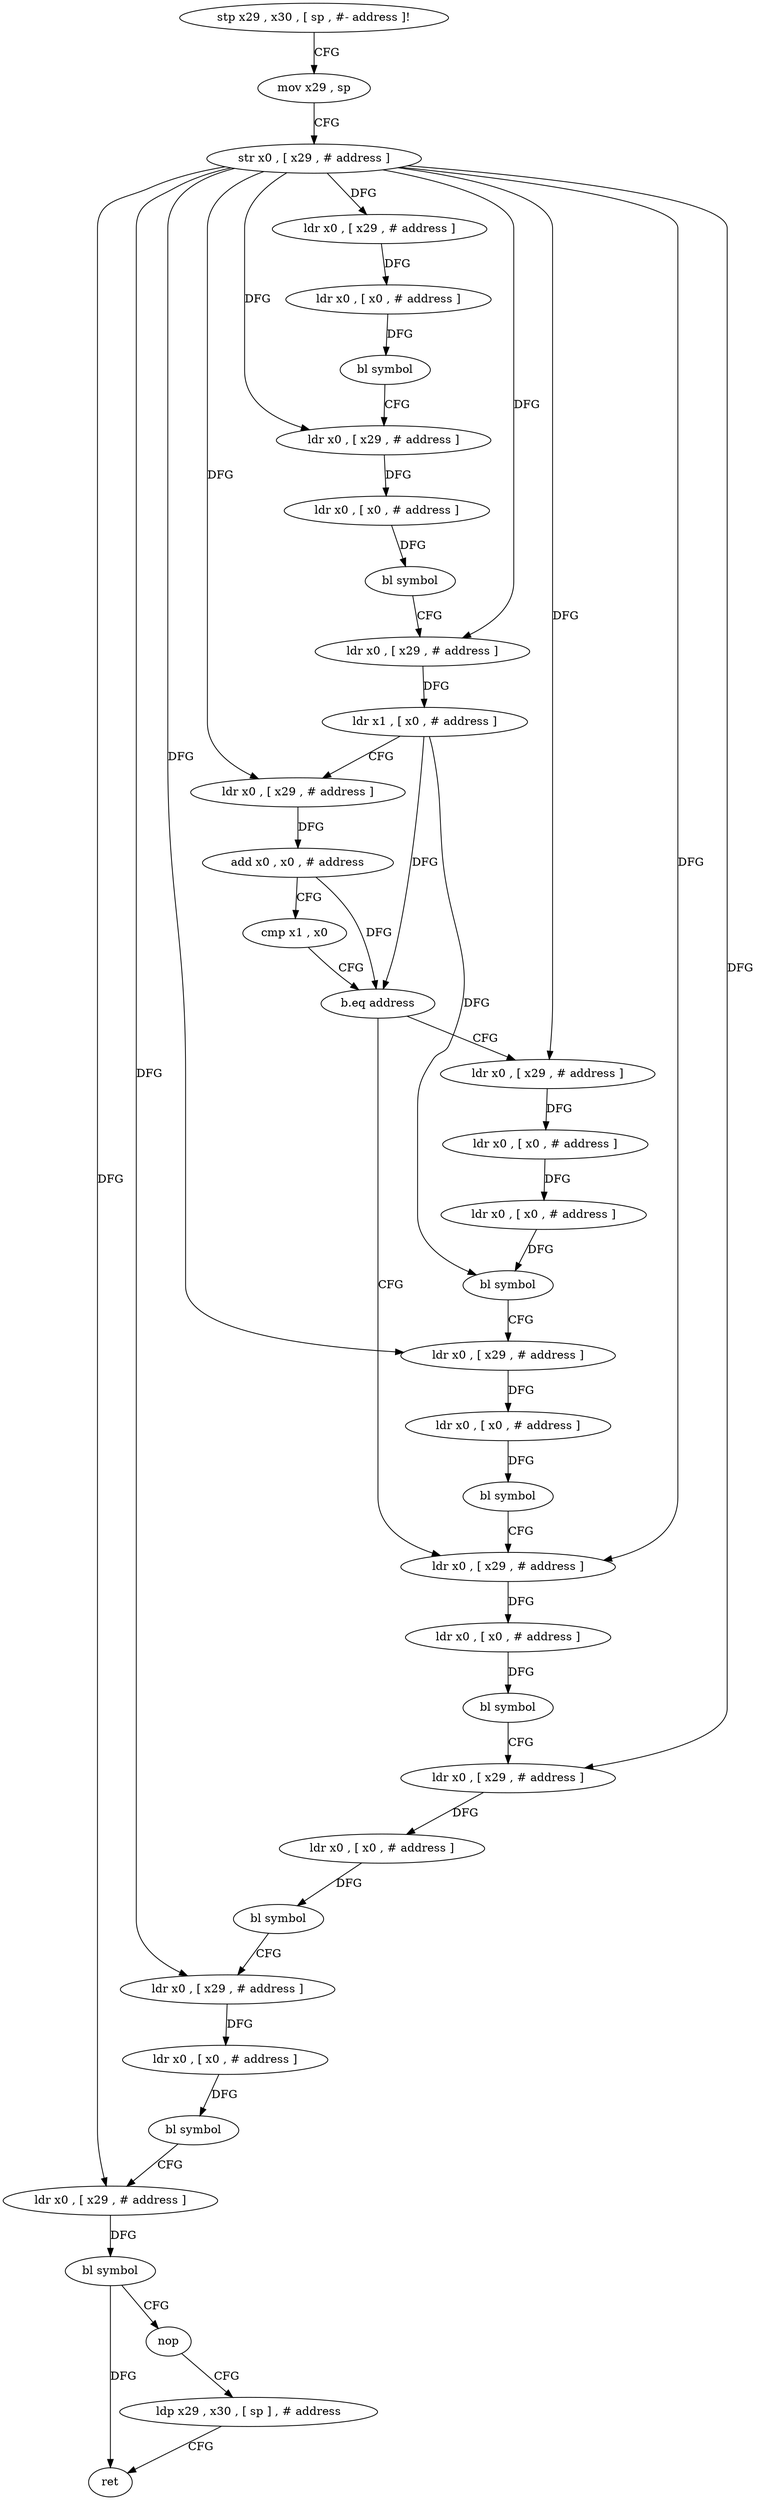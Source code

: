 digraph "func" {
"312228" [label = "stp x29 , x30 , [ sp , #- address ]!" ]
"312232" [label = "mov x29 , sp" ]
"312236" [label = "str x0 , [ x29 , # address ]" ]
"312240" [label = "ldr x0 , [ x29 , # address ]" ]
"312244" [label = "ldr x0 , [ x0 , # address ]" ]
"312248" [label = "bl symbol" ]
"312252" [label = "ldr x0 , [ x29 , # address ]" ]
"312256" [label = "ldr x0 , [ x0 , # address ]" ]
"312260" [label = "bl symbol" ]
"312264" [label = "ldr x0 , [ x29 , # address ]" ]
"312268" [label = "ldr x1 , [ x0 , # address ]" ]
"312272" [label = "ldr x0 , [ x29 , # address ]" ]
"312276" [label = "add x0 , x0 , # address" ]
"312280" [label = "cmp x1 , x0" ]
"312284" [label = "b.eq address" ]
"312316" [label = "ldr x0 , [ x29 , # address ]" ]
"312288" [label = "ldr x0 , [ x29 , # address ]" ]
"312320" [label = "ldr x0 , [ x0 , # address ]" ]
"312324" [label = "bl symbol" ]
"312328" [label = "ldr x0 , [ x29 , # address ]" ]
"312332" [label = "ldr x0 , [ x0 , # address ]" ]
"312336" [label = "bl symbol" ]
"312340" [label = "ldr x0 , [ x29 , # address ]" ]
"312344" [label = "ldr x0 , [ x0 , # address ]" ]
"312348" [label = "bl symbol" ]
"312352" [label = "ldr x0 , [ x29 , # address ]" ]
"312356" [label = "bl symbol" ]
"312360" [label = "nop" ]
"312364" [label = "ldp x29 , x30 , [ sp ] , # address" ]
"312368" [label = "ret" ]
"312292" [label = "ldr x0 , [ x0 , # address ]" ]
"312296" [label = "ldr x0 , [ x0 , # address ]" ]
"312300" [label = "bl symbol" ]
"312304" [label = "ldr x0 , [ x29 , # address ]" ]
"312308" [label = "ldr x0 , [ x0 , # address ]" ]
"312312" [label = "bl symbol" ]
"312228" -> "312232" [ label = "CFG" ]
"312232" -> "312236" [ label = "CFG" ]
"312236" -> "312240" [ label = "DFG" ]
"312236" -> "312252" [ label = "DFG" ]
"312236" -> "312264" [ label = "DFG" ]
"312236" -> "312272" [ label = "DFG" ]
"312236" -> "312316" [ label = "DFG" ]
"312236" -> "312328" [ label = "DFG" ]
"312236" -> "312340" [ label = "DFG" ]
"312236" -> "312352" [ label = "DFG" ]
"312236" -> "312288" [ label = "DFG" ]
"312236" -> "312304" [ label = "DFG" ]
"312240" -> "312244" [ label = "DFG" ]
"312244" -> "312248" [ label = "DFG" ]
"312248" -> "312252" [ label = "CFG" ]
"312252" -> "312256" [ label = "DFG" ]
"312256" -> "312260" [ label = "DFG" ]
"312260" -> "312264" [ label = "CFG" ]
"312264" -> "312268" [ label = "DFG" ]
"312268" -> "312272" [ label = "CFG" ]
"312268" -> "312284" [ label = "DFG" ]
"312268" -> "312300" [ label = "DFG" ]
"312272" -> "312276" [ label = "DFG" ]
"312276" -> "312280" [ label = "CFG" ]
"312276" -> "312284" [ label = "DFG" ]
"312280" -> "312284" [ label = "CFG" ]
"312284" -> "312316" [ label = "CFG" ]
"312284" -> "312288" [ label = "CFG" ]
"312316" -> "312320" [ label = "DFG" ]
"312288" -> "312292" [ label = "DFG" ]
"312320" -> "312324" [ label = "DFG" ]
"312324" -> "312328" [ label = "CFG" ]
"312328" -> "312332" [ label = "DFG" ]
"312332" -> "312336" [ label = "DFG" ]
"312336" -> "312340" [ label = "CFG" ]
"312340" -> "312344" [ label = "DFG" ]
"312344" -> "312348" [ label = "DFG" ]
"312348" -> "312352" [ label = "CFG" ]
"312352" -> "312356" [ label = "DFG" ]
"312356" -> "312360" [ label = "CFG" ]
"312356" -> "312368" [ label = "DFG" ]
"312360" -> "312364" [ label = "CFG" ]
"312364" -> "312368" [ label = "CFG" ]
"312292" -> "312296" [ label = "DFG" ]
"312296" -> "312300" [ label = "DFG" ]
"312300" -> "312304" [ label = "CFG" ]
"312304" -> "312308" [ label = "DFG" ]
"312308" -> "312312" [ label = "DFG" ]
"312312" -> "312316" [ label = "CFG" ]
}
